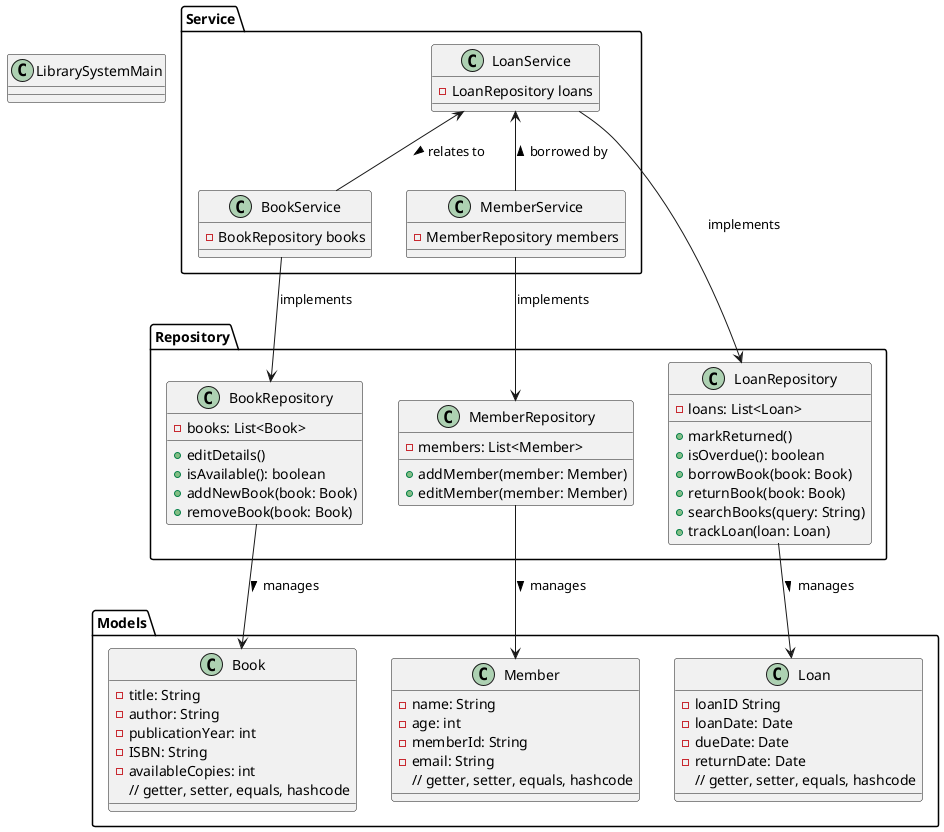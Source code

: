 @startuml
Package "Models" {
class Book {
  - title: String
  - author: String
  - publicationYear: int
  - ISBN: String
  - availableCopies: int
  // getter, setter, equals, hashcode
  }
class Member {
  - name: String
  - age: int
  - memberId: String
  - email: String
  // getter, setter, equals, hashcode
  }
class Loan {
  - loanID String
  - loanDate: Date
  - dueDate: Date
  - returnDate: Date
  // getter, setter, equals, hashcode
  }
}

Package "Service" {

class MemberService {
 - MemberRepository members
  }
class BookService {
 - BookRepository books

  }
class LoanService {
 - LoanRepository loans
  }
}

Package "Repository" {
class LoanRepository {
  - loans: List<Loan>
  + markReturned()
  + isOverdue(): boolean
  + borrowBook(book: Book)
  + returnBook(book: Book)
  + searchBooks(query: String)
  + trackLoan(loan: Loan)
  }
class BookRepository {
  - books: List<Book>
  + editDetails()
  + isAvailable(): boolean
  + addNewBook(book: Book)
  + removeBook(book: Book)
  }
class MemberRepository {
  - members: List<Member>
  + addMember(member: Member)
  + editMember(member: Member)


  }
}

class LibrarySystemMain {

}

BookService --> BookRepository : implements
MemberService --> MemberRepository : implements
LoanService --> LoanRepository : implements
BookRepository --> Book : manages >
MemberRepository --> Member : manages >
LoanRepository --> Loan : manages >
LoanService <-- BookService : relates to >
LoanService <-- MemberService : borrowed by <



@enduml